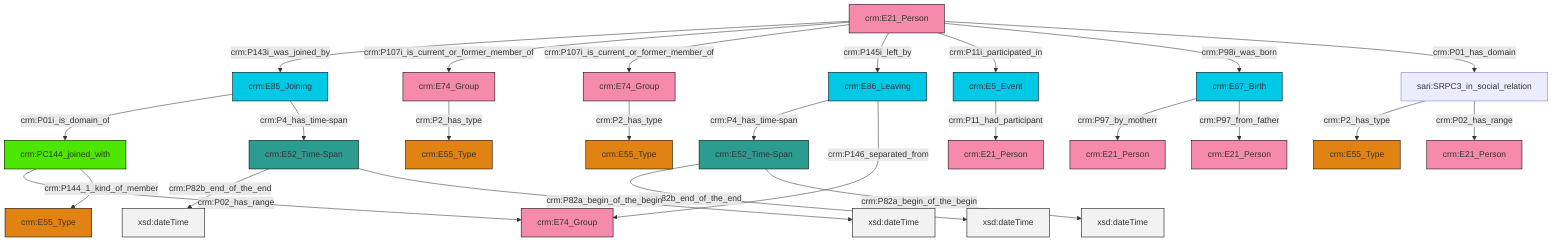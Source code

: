 graph TD
classDef Literal fill:#f2f2f2,stroke:#000000;
classDef CRM_Entity fill:#FFFFFF,stroke:#000000;
classDef Temporal_Entity fill:#00C9E6, stroke:#000000;
classDef Type fill:#E18312, stroke:#000000;
classDef Time-Span fill:#2C9C91, stroke:#000000;
classDef Appellation fill:#FFEB7F, stroke:#000000;
classDef Place fill:#008836, stroke:#000000;
classDef Persistent_Item fill:#B266B2, stroke:#000000;
classDef Conceptual_Object fill:#FFD700, stroke:#000000;
classDef Physical_Thing fill:#D2B48C, stroke:#000000;
classDef Actor fill:#f58aad, stroke:#000000;
classDef PC_Classes fill:#4ce600, stroke:#000000;
classDef Multi fill:#cccccc,stroke:#000000;

0["crm:E21_Person"]:::Actor -->|crm:P143i_was_joined_by| 1["crm:E85_Joining"]:::Temporal_Entity
0["crm:E21_Person"]:::Actor -->|crm:P107i_is_current_or_former_member_of| 10["crm:E74_Group"]:::Actor
15["sari:SRPC3_in_social_relation"]:::Default -->|crm:P2_has_type| 13["crm:E55_Type"]:::Type
0["crm:E21_Person"]:::Actor -->|crm:P107i_is_current_or_former_member_of| 18["crm:E74_Group"]:::Actor
11["crm:E86_Leaving"]:::Temporal_Entity -->|crm:P4_has_time-span| 19["crm:E52_Time-Span"]:::Time-Span
20["crm:E67_Birth"]:::Temporal_Entity -->|crm:P97_by_motherr| 21["crm:E21_Person"]:::Actor
22["crm:E52_Time-Span"]:::Time-Span -->|crm:P82b_end_of_the_end| 24[xsd:dateTime]:::Literal
18["crm:E74_Group"]:::Actor -->|crm:P2_has_type| 4["crm:E55_Type"]:::Type
19["crm:E52_Time-Span"]:::Time-Span -->|crm:P82b_end_of_the_end| 30[xsd:dateTime]:::Literal
11["crm:E86_Leaving"]:::Temporal_Entity -->|crm:P146_separated_from| 27["crm:E74_Group"]:::Actor
6["crm:E5_Event"]:::Temporal_Entity -->|crm:P11_had_participant| 31["crm:E21_Person"]:::Actor
32["crm:PC144_joined_with"]:::PC_Classes -->|crm:P02_has_range| 27["crm:E74_Group"]:::Actor
1["crm:E85_Joining"]:::Temporal_Entity -->|crm:P01i_is_domain_of| 32["crm:PC144_joined_with"]:::PC_Classes
0["crm:E21_Person"]:::Actor -->|crm:P145i_left_by| 11["crm:E86_Leaving"]:::Temporal_Entity
15["sari:SRPC3_in_social_relation"]:::Default -->|crm:P02_has_range| 2["crm:E21_Person"]:::Actor
19["crm:E52_Time-Span"]:::Time-Span -->|crm:P82a_begin_of_the_begin| 41[xsd:dateTime]:::Literal
20["crm:E67_Birth"]:::Temporal_Entity -->|crm:P97_from_father| 8["crm:E21_Person"]:::Actor
1["crm:E85_Joining"]:::Temporal_Entity -->|crm:P4_has_time-span| 22["crm:E52_Time-Span"]:::Time-Span
0["crm:E21_Person"]:::Actor -->|crm:P11i_participated_in| 6["crm:E5_Event"]:::Temporal_Entity
0["crm:E21_Person"]:::Actor -->|crm:P98i_was_born| 20["crm:E67_Birth"]:::Temporal_Entity
0["crm:E21_Person"]:::Actor -->|crm:P01_has_domain| 15["sari:SRPC3_in_social_relation"]:::Default
22["crm:E52_Time-Span"]:::Time-Span -->|crm:P82a_begin_of_the_begin| 43[xsd:dateTime]:::Literal
32["crm:PC144_joined_with"]:::PC_Classes -->|crm:P144_1_kind_of_member| 16["crm:E55_Type"]:::Type
10["crm:E74_Group"]:::Actor -->|crm:P2_has_type| 37["crm:E55_Type"]:::Type